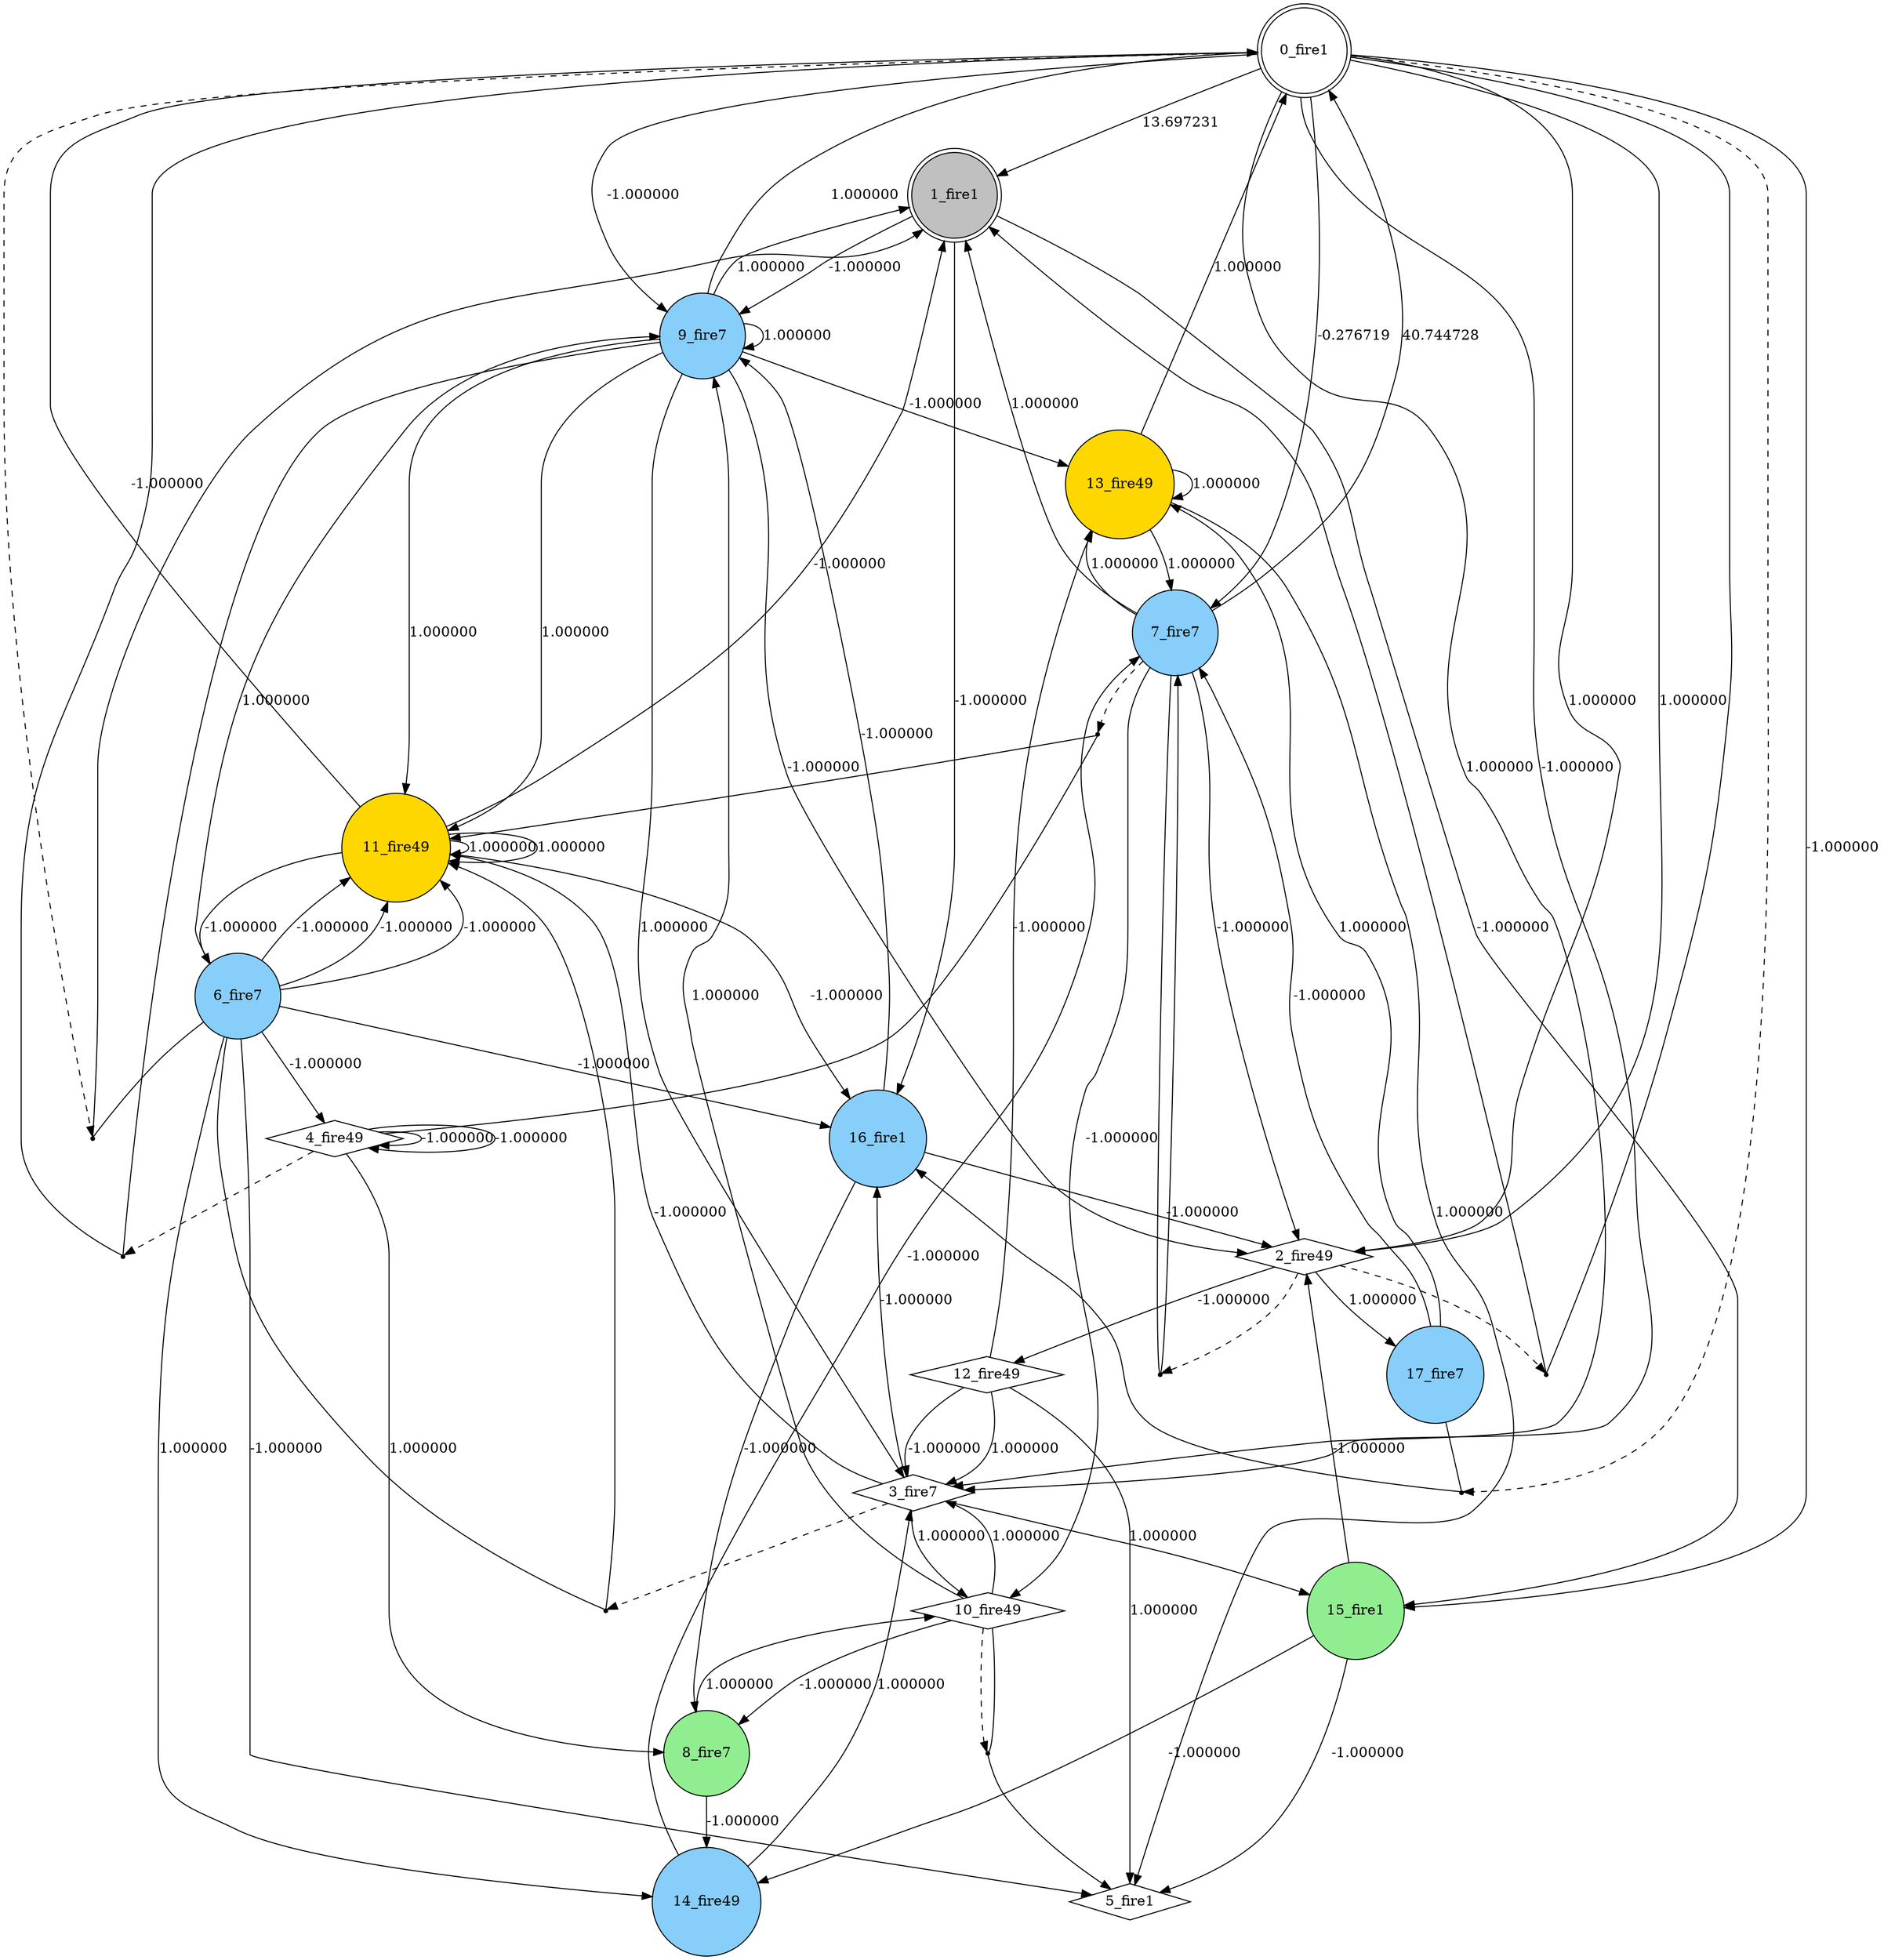 digraph G {
 node[shape = circle]
0 [label="0_fire1",shape=doublecircle]
1 [label="1_fire1",shape=doublecircle, style=filled, fillcolor=gray]
2 [label="2_fire49",shape=diamond]
3 [label="3_fire7",shape=diamond]
4 [label="4_fire49",shape=diamond]
5 [label="5_fire1",shape=diamond]
6 [label="6_fire7",style=filled, fillcolor=lightskyblue]
7 [label="7_fire7",style=filled, fillcolor=lightskyblue]
8 [label="8_fire7",style=filled, fillcolor=lightgreen]
9 [label="9_fire7",style=filled, fillcolor=lightskyblue]
10 [label="10_fire49",shape=diamond]
11 [label="11_fire49",style=filled, fillcolor=gold]
12 [label="12_fire49",shape=diamond]
13 [label="13_fire49",style=filled, fillcolor=gold]
14 [label="14_fire49",style=filled, fillcolor=lightskyblue]
15 [label="15_fire1",style=filled, fillcolor=lightgreen]
16 [label="16_fire1",style=filled, fillcolor=lightskyblue]
17 [label="17_fire7",style=filled, fillcolor=lightskyblue]
0 -> 1 [label="13.697231"]
3 -> 10 [label="1.000000"]
0 -> 7 [label="-0.276719"]
11 -> 11 [label="1.000000"]
19 [shape=point, label=""]
3 -> 19 [style=dashed] 
6 -> 19 [dir=none]
19 -> 11 
20 [shape=point, label=""]
2 -> 20 [style=dashed] 
0 -> 20 [dir=none]
20 -> 1 
13 -> 13 [label="1.000000"]
9 -> 13 [label="-1.000000"]
12 -> 3 [label="1.000000"]
21 [shape=point, label=""]
4 -> 21 [style=dashed] 
9 -> 21 [dir=none]
21 -> 0 
22 [shape=point, label=""]
10 -> 22 [style=dashed] 
10 -> 22 [dir=none]
22 -> 5 
8 -> 14 [label="-1.000000"]
7 -> 0 [label="40.744728"]
23 [shape=point, label=""]
0 -> 23 [style=dashed] 
6 -> 23 [dir=none]
23 -> 1 
0 -> 15 [label="-1.000000"]
10 -> 9 [label="1.000000"]
7 -> 10 [label="-1.000000"]
0 -> 9 [label="-1.000000"]
0 -> 2 [label="1.000000"]
6 -> 11 [label="-1.000000"]
9 -> 0 [label="1.000000"]
9 -> 11 [label="1.000000"]
3 -> 11 [label="-1.000000"]
3 -> 16 [label="-1.000000"]
24 [shape=point, label=""]
2 -> 24 [style=dashed] 
7 -> 24 [dir=none]
24 -> 7 
12 -> 13 [label="-1.000000"]
9 -> 11 [label="1.000000"]
11 -> 6 [label="-1.000000"]
1 -> 15 [label="-1.000000"]
10 -> 3 [label="1.000000"]
25 [shape=point, label=""]
7 -> 25 [style=dashed] 
4 -> 25 [dir=none]
25 -> 11 
9 -> 3 [label="1.000000"]
12 -> 3 [label="-1.000000"]
9 -> 1 [label="1.000000"]
6 -> 5 [label="-1.000000"]
11 -> 0 [label="-1.000000"]
6 -> 9 [label="1.000000"]
16 -> 8 [label="-1.000000"]
11 -> 1 [label="-1.000000"]
6 -> 11 [label="-1.000000"]
7 -> 1 [label="1.000000"]
9 -> 9 [label="1.000000"]
13 -> 0 [label="1.000000"]
3 -> 15 [label="1.000000"]
6 -> 14 [label="1.000000"]
0 -> 3 [label="-1.000000"]
0 -> 3 [label="1.000000"]
10 -> 8 [label="-1.000000"]
14 -> 7 [label="-1.000000"]
6 -> 11 [label="-1.000000"]
6 -> 4 [label="-1.000000"]
13 -> 7 [label="1.000000"]
14 -> 3 [label="1.000000"]
15 -> 14 [label="-1.000000"]
8 -> 10 [label="1.000000"]
15 -> 2 [label="-1.000000"]
1 -> 16 [label="-1.000000"]
17 -> 13 [label="1.000000"]
13 -> 5 [label="1.000000"]
16 -> 9 [label="-1.000000"]
7 -> 13 [label="1.000000"]
4 -> 4 [label="-1.000000"]
2 -> 17 [label="1.000000"]
4 -> 4 [label="-1.000000"]
0 -> 2 [label="1.000000"]
2 -> 12 [label="-1.000000"]
9 -> 2 [label="-1.000000"]
1 -> 9 [label="-1.000000"]
4 -> 8 [label="1.000000"]
7 -> 2 [label="-1.000000"]
11 -> 11 [label="1.000000"]
26 [shape=point, label=""]
0 -> 26 [style=dashed] 
17 -> 26 [dir=none]
26 -> 16 
17 -> 7 [label="-1.000000"]
15 -> 5 [label="-1.000000"]
16 -> 2 [label="-1.000000"]
6 -> 16 [label="-1.000000"]
11 -> 16 [label="-1.000000"]
12 -> 5 [label="1.000000"]
}
